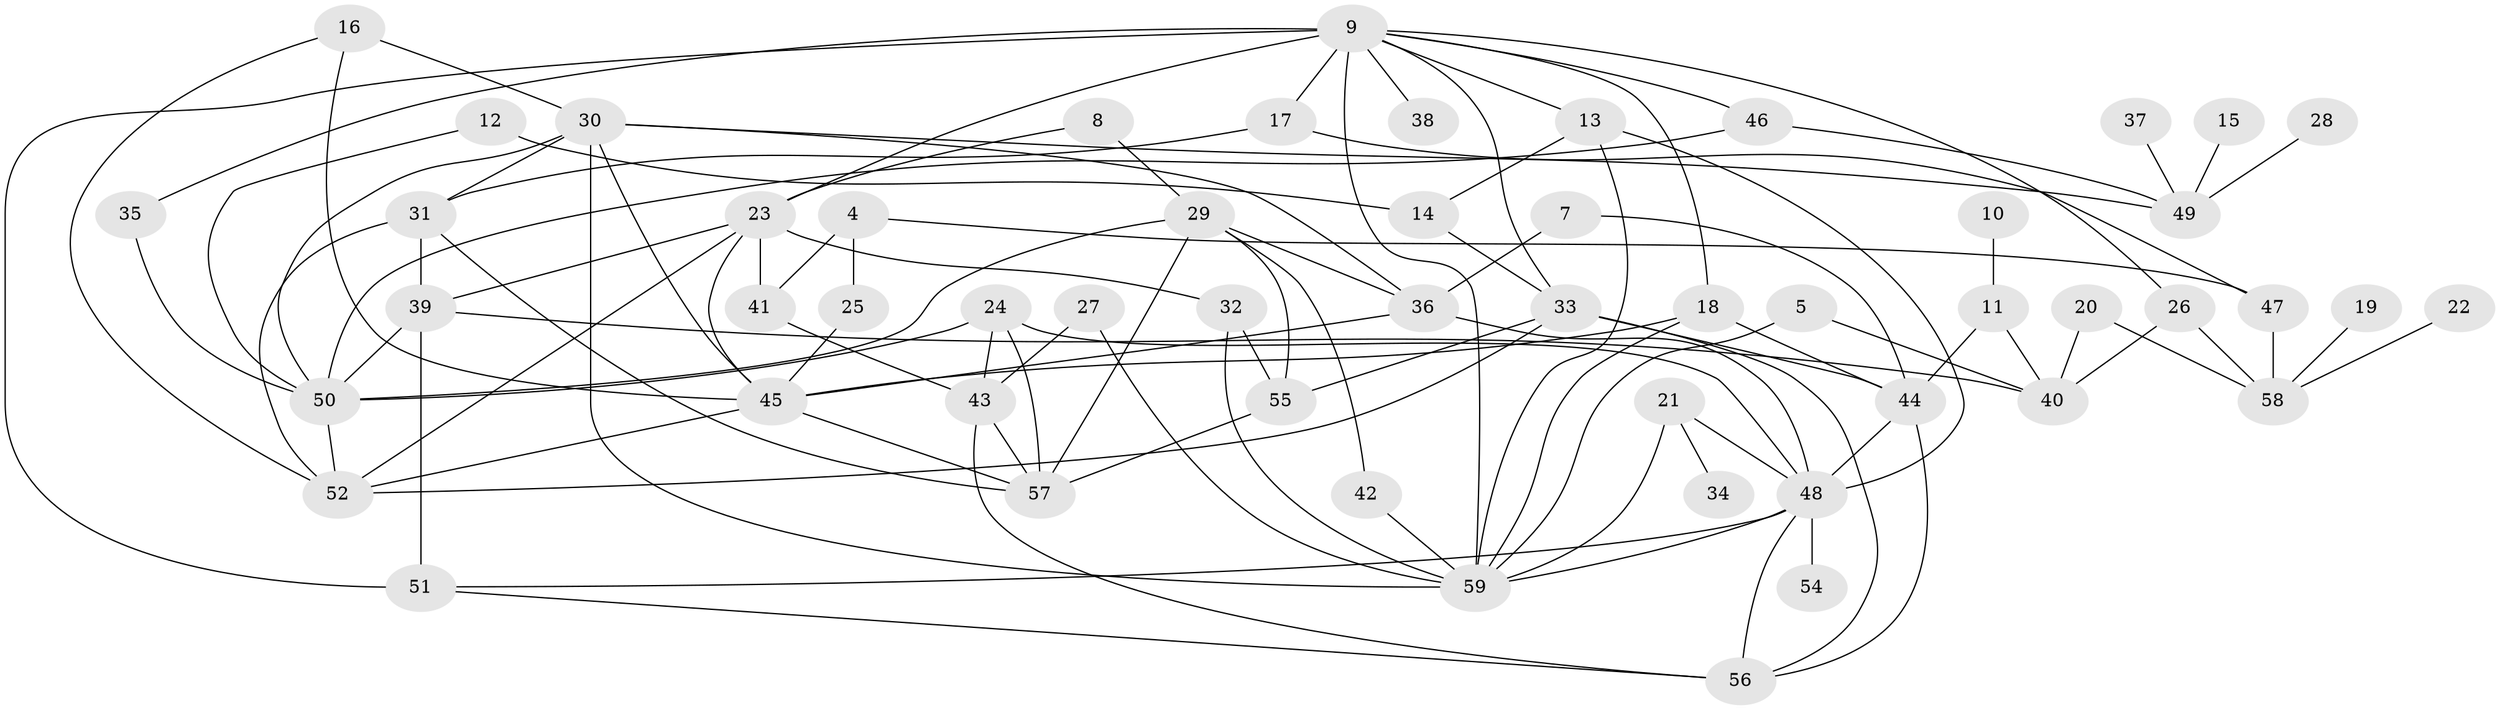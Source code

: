 // original degree distribution, {0: 0.0423728813559322, 2: 0.23728813559322035, 3: 0.2457627118644068, 4: 0.17796610169491525, 6: 0.01694915254237288, 5: 0.1271186440677966, 1: 0.1440677966101695, 7: 0.00847457627118644}
// Generated by graph-tools (version 1.1) at 2025/25/03/09/25 03:25:14]
// undirected, 54 vertices, 105 edges
graph export_dot {
graph [start="1"]
  node [color=gray90,style=filled];
  4;
  5;
  7;
  8;
  9;
  10;
  11;
  12;
  13;
  14;
  15;
  16;
  17;
  18;
  19;
  20;
  21;
  22;
  23;
  24;
  25;
  26;
  27;
  28;
  29;
  30;
  31;
  32;
  33;
  34;
  35;
  36;
  37;
  38;
  39;
  40;
  41;
  42;
  43;
  44;
  45;
  46;
  47;
  48;
  49;
  50;
  51;
  52;
  54;
  55;
  56;
  57;
  58;
  59;
  4 -- 25 [weight=1.0];
  4 -- 41 [weight=1.0];
  4 -- 47 [weight=1.0];
  5 -- 40 [weight=1.0];
  5 -- 59 [weight=1.0];
  7 -- 36 [weight=1.0];
  7 -- 44 [weight=1.0];
  8 -- 23 [weight=1.0];
  8 -- 29 [weight=1.0];
  9 -- 13 [weight=1.0];
  9 -- 17 [weight=1.0];
  9 -- 18 [weight=1.0];
  9 -- 23 [weight=2.0];
  9 -- 26 [weight=1.0];
  9 -- 33 [weight=1.0];
  9 -- 35 [weight=1.0];
  9 -- 38 [weight=1.0];
  9 -- 46 [weight=1.0];
  9 -- 51 [weight=2.0];
  9 -- 59 [weight=1.0];
  10 -- 11 [weight=1.0];
  11 -- 40 [weight=1.0];
  11 -- 44 [weight=1.0];
  12 -- 14 [weight=1.0];
  12 -- 50 [weight=1.0];
  13 -- 14 [weight=1.0];
  13 -- 48 [weight=1.0];
  13 -- 59 [weight=1.0];
  14 -- 33 [weight=1.0];
  15 -- 49 [weight=1.0];
  16 -- 30 [weight=1.0];
  16 -- 45 [weight=1.0];
  16 -- 52 [weight=1.0];
  17 -- 31 [weight=1.0];
  17 -- 47 [weight=1.0];
  18 -- 44 [weight=1.0];
  18 -- 45 [weight=1.0];
  18 -- 59 [weight=1.0];
  19 -- 58 [weight=1.0];
  20 -- 40 [weight=1.0];
  20 -- 58 [weight=1.0];
  21 -- 34 [weight=1.0];
  21 -- 48 [weight=1.0];
  21 -- 59 [weight=1.0];
  22 -- 58 [weight=1.0];
  23 -- 32 [weight=1.0];
  23 -- 39 [weight=1.0];
  23 -- 41 [weight=1.0];
  23 -- 45 [weight=1.0];
  23 -- 52 [weight=1.0];
  24 -- 43 [weight=2.0];
  24 -- 48 [weight=1.0];
  24 -- 50 [weight=1.0];
  24 -- 57 [weight=1.0];
  25 -- 45 [weight=1.0];
  26 -- 40 [weight=1.0];
  26 -- 58 [weight=1.0];
  27 -- 43 [weight=1.0];
  27 -- 59 [weight=1.0];
  28 -- 49 [weight=1.0];
  29 -- 36 [weight=1.0];
  29 -- 42 [weight=1.0];
  29 -- 50 [weight=1.0];
  29 -- 55 [weight=1.0];
  29 -- 57 [weight=1.0];
  30 -- 31 [weight=1.0];
  30 -- 36 [weight=1.0];
  30 -- 45 [weight=1.0];
  30 -- 49 [weight=1.0];
  30 -- 50 [weight=1.0];
  30 -- 59 [weight=1.0];
  31 -- 39 [weight=1.0];
  31 -- 52 [weight=1.0];
  31 -- 57 [weight=1.0];
  32 -- 55 [weight=1.0];
  32 -- 59 [weight=1.0];
  33 -- 44 [weight=1.0];
  33 -- 52 [weight=1.0];
  33 -- 55 [weight=1.0];
  33 -- 56 [weight=1.0];
  35 -- 50 [weight=1.0];
  36 -- 45 [weight=1.0];
  36 -- 48 [weight=1.0];
  37 -- 49 [weight=1.0];
  39 -- 40 [weight=2.0];
  39 -- 50 [weight=1.0];
  39 -- 51 [weight=1.0];
  41 -- 43 [weight=1.0];
  42 -- 59 [weight=1.0];
  43 -- 56 [weight=1.0];
  43 -- 57 [weight=1.0];
  44 -- 48 [weight=1.0];
  44 -- 56 [weight=1.0];
  45 -- 52 [weight=1.0];
  45 -- 57 [weight=1.0];
  46 -- 49 [weight=1.0];
  46 -- 50 [weight=1.0];
  47 -- 58 [weight=2.0];
  48 -- 51 [weight=1.0];
  48 -- 54 [weight=1.0];
  48 -- 56 [weight=1.0];
  48 -- 59 [weight=1.0];
  50 -- 52 [weight=1.0];
  51 -- 56 [weight=1.0];
  55 -- 57 [weight=1.0];
}
